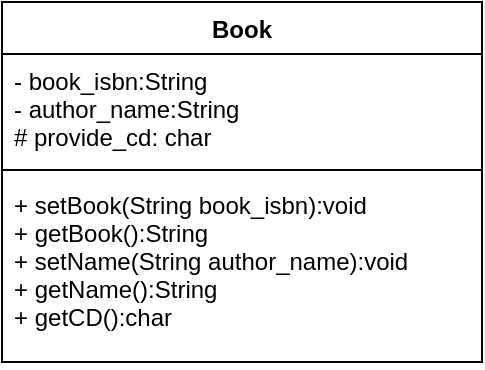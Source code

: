 <mxfile version="13.8.0" type="github">
  <diagram id="C5RBs43oDa-KdzZeNtuy" name="Page-1">
    <mxGraphModel dx="868" dy="482" grid="1" gridSize="10" guides="1" tooltips="1" connect="1" arrows="1" fold="1" page="1" pageScale="1" pageWidth="827" pageHeight="1169" math="0" shadow="0">
      <root>
        <mxCell id="WIyWlLk6GJQsqaUBKTNV-0" />
        <mxCell id="WIyWlLk6GJQsqaUBKTNV-1" parent="WIyWlLk6GJQsqaUBKTNV-0" />
        <mxCell id="TXN9iCO3LN_qhkec0xBY-0" value="Book" style="swimlane;fontStyle=1;align=center;verticalAlign=top;childLayout=stackLayout;horizontal=1;startSize=26;horizontalStack=0;resizeParent=1;resizeParentMax=0;resizeLast=0;collapsible=1;marginBottom=0;" vertex="1" parent="WIyWlLk6GJQsqaUBKTNV-1">
          <mxGeometry x="200" y="40" width="240" height="180" as="geometry" />
        </mxCell>
        <mxCell id="TXN9iCO3LN_qhkec0xBY-1" value="- book_isbn:String&#xa;- author_name:String&#xa;# provide_cd: char&#xa;" style="text;strokeColor=none;fillColor=none;align=left;verticalAlign=top;spacingLeft=4;spacingRight=4;overflow=hidden;rotatable=0;points=[[0,0.5],[1,0.5]];portConstraint=eastwest;" vertex="1" parent="TXN9iCO3LN_qhkec0xBY-0">
          <mxGeometry y="26" width="240" height="54" as="geometry" />
        </mxCell>
        <mxCell id="TXN9iCO3LN_qhkec0xBY-2" value="" style="line;strokeWidth=1;fillColor=none;align=left;verticalAlign=middle;spacingTop=-1;spacingLeft=3;spacingRight=3;rotatable=0;labelPosition=right;points=[];portConstraint=eastwest;" vertex="1" parent="TXN9iCO3LN_qhkec0xBY-0">
          <mxGeometry y="80" width="240" height="8" as="geometry" />
        </mxCell>
        <mxCell id="TXN9iCO3LN_qhkec0xBY-3" value="+ setBook(String book_isbn):void&#xa;+ getBook():String&#xa;+ setName(String author_name):void&#xa;+ getName():String&#xa;+ getCD():char" style="text;strokeColor=none;fillColor=none;align=left;verticalAlign=top;spacingLeft=4;spacingRight=4;overflow=hidden;rotatable=0;points=[[0,0.5],[1,0.5]];portConstraint=eastwest;" vertex="1" parent="TXN9iCO3LN_qhkec0xBY-0">
          <mxGeometry y="88" width="240" height="92" as="geometry" />
        </mxCell>
      </root>
    </mxGraphModel>
  </diagram>
</mxfile>
